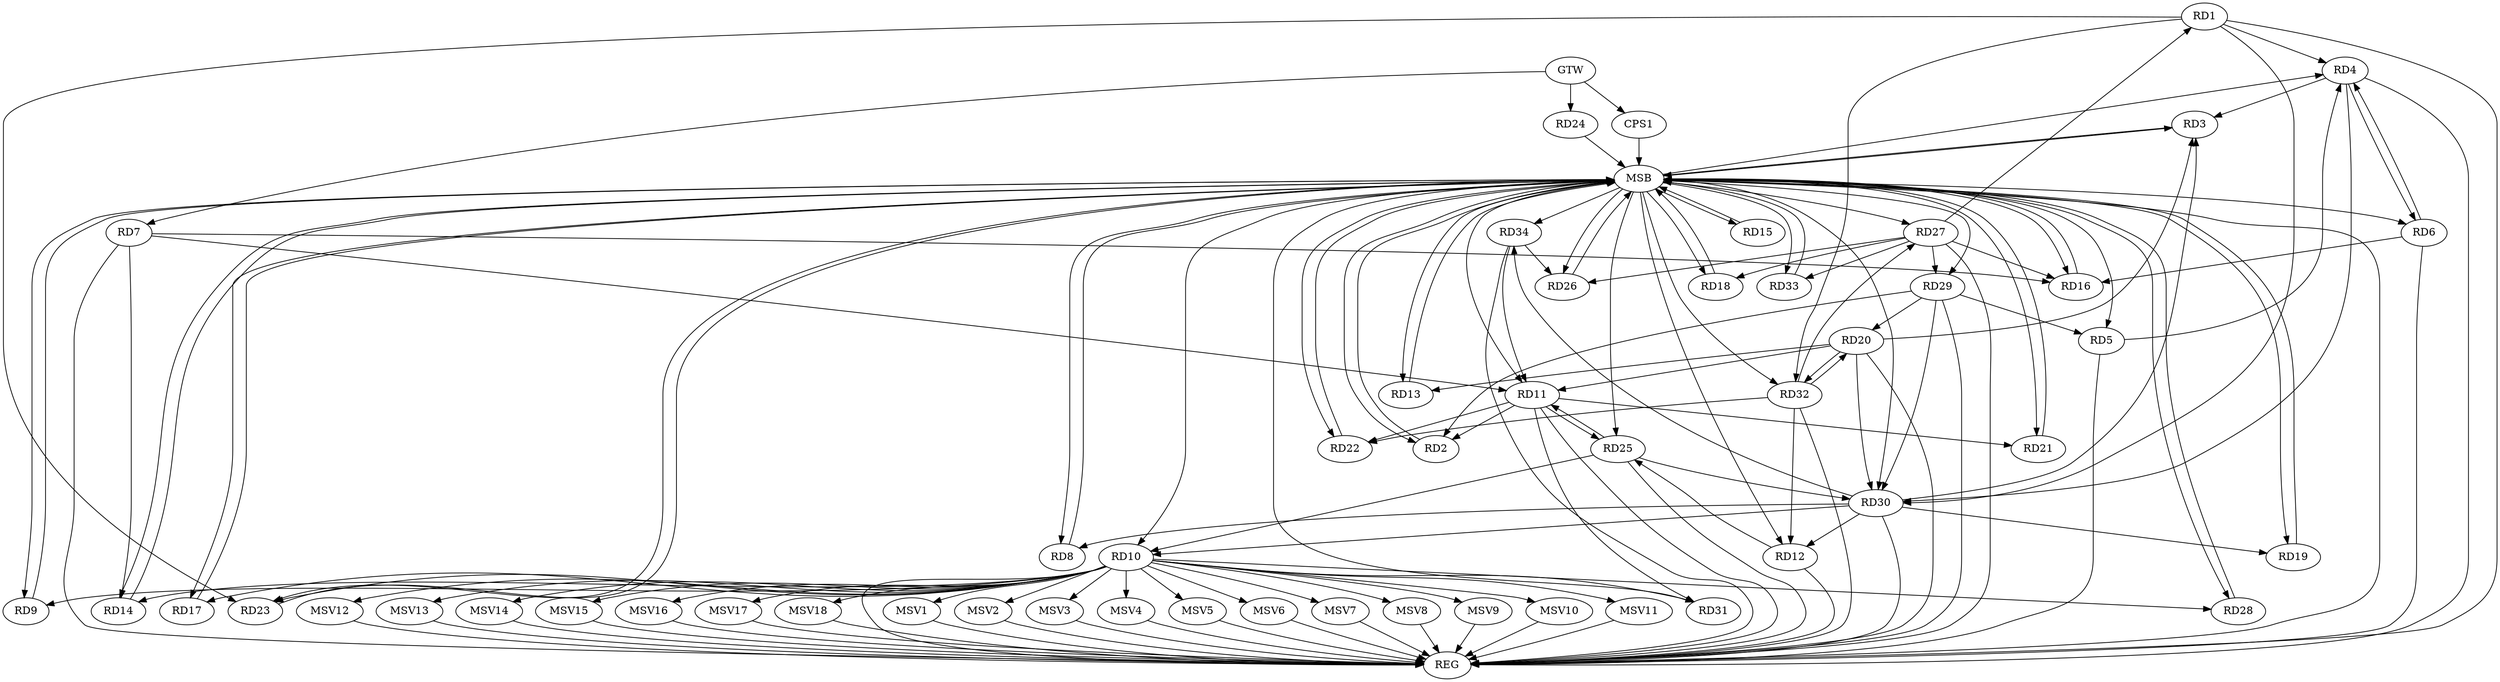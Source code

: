 strict digraph G {
  RD1 [ label="RD1" ];
  RD2 [ label="RD2" ];
  RD3 [ label="RD3" ];
  RD4 [ label="RD4" ];
  RD5 [ label="RD5" ];
  RD6 [ label="RD6" ];
  RD7 [ label="RD7" ];
  RD8 [ label="RD8" ];
  RD9 [ label="RD9" ];
  RD10 [ label="RD10" ];
  RD11 [ label="RD11" ];
  RD12 [ label="RD12" ];
  RD13 [ label="RD13" ];
  RD14 [ label="RD14" ];
  RD15 [ label="RD15" ];
  RD16 [ label="RD16" ];
  RD17 [ label="RD17" ];
  RD18 [ label="RD18" ];
  RD19 [ label="RD19" ];
  RD20 [ label="RD20" ];
  RD21 [ label="RD21" ];
  RD22 [ label="RD22" ];
  RD23 [ label="RD23" ];
  RD24 [ label="RD24" ];
  RD25 [ label="RD25" ];
  RD26 [ label="RD26" ];
  RD27 [ label="RD27" ];
  RD28 [ label="RD28" ];
  RD29 [ label="RD29" ];
  RD30 [ label="RD30" ];
  RD31 [ label="RD31" ];
  RD32 [ label="RD32" ];
  RD33 [ label="RD33" ];
  RD34 [ label="RD34" ];
  CPS1 [ label="CPS1" ];
  GTW [ label="GTW" ];
  REG [ label="REG" ];
  MSB [ label="MSB" ];
  MSV1 [ label="MSV1" ];
  MSV2 [ label="MSV2" ];
  MSV3 [ label="MSV3" ];
  MSV4 [ label="MSV4" ];
  MSV5 [ label="MSV5" ];
  MSV6 [ label="MSV6" ];
  MSV7 [ label="MSV7" ];
  MSV8 [ label="MSV8" ];
  MSV9 [ label="MSV9" ];
  MSV10 [ label="MSV10" ];
  MSV11 [ label="MSV11" ];
  MSV12 [ label="MSV12" ];
  MSV13 [ label="MSV13" ];
  MSV14 [ label="MSV14" ];
  MSV15 [ label="MSV15" ];
  MSV16 [ label="MSV16" ];
  MSV17 [ label="MSV17" ];
  MSV18 [ label="MSV18" ];
  RD1 -> RD4;
  RD1 -> RD23;
  RD27 -> RD1;
  RD1 -> RD30;
  RD1 -> RD32;
  RD11 -> RD2;
  RD29 -> RD2;
  RD4 -> RD3;
  RD20 -> RD3;
  RD30 -> RD3;
  RD5 -> RD4;
  RD4 -> RD6;
  RD6 -> RD4;
  RD4 -> RD30;
  RD29 -> RD5;
  RD6 -> RD16;
  RD7 -> RD11;
  RD7 -> RD14;
  RD7 -> RD16;
  RD30 -> RD8;
  RD10 -> RD9;
  RD10 -> RD14;
  RD10 -> RD17;
  RD10 -> RD23;
  RD25 -> RD10;
  RD10 -> RD28;
  RD30 -> RD10;
  RD10 -> RD31;
  RD20 -> RD11;
  RD11 -> RD21;
  RD11 -> RD22;
  RD11 -> RD25;
  RD25 -> RD11;
  RD11 -> RD31;
  RD34 -> RD11;
  RD12 -> RD25;
  RD30 -> RD12;
  RD32 -> RD12;
  RD20 -> RD13;
  RD27 -> RD16;
  RD27 -> RD18;
  RD30 -> RD19;
  RD29 -> RD20;
  RD20 -> RD30;
  RD20 -> RD32;
  RD32 -> RD20;
  RD32 -> RD22;
  RD25 -> RD30;
  RD27 -> RD26;
  RD34 -> RD26;
  RD27 -> RD29;
  RD32 -> RD27;
  RD27 -> RD33;
  RD29 -> RD30;
  RD30 -> RD34;
  GTW -> RD7;
  GTW -> RD24;
  GTW -> CPS1;
  RD1 -> REG;
  RD4 -> REG;
  RD5 -> REG;
  RD6 -> REG;
  RD7 -> REG;
  RD10 -> REG;
  RD11 -> REG;
  RD12 -> REG;
  RD20 -> REG;
  RD25 -> REG;
  RD27 -> REG;
  RD29 -> REG;
  RD30 -> REG;
  RD32 -> REG;
  RD34 -> REG;
  RD2 -> MSB;
  MSB -> RD6;
  MSB -> REG;
  RD3 -> MSB;
  MSB -> RD14;
  MSB -> RD22;
  MSB -> RD28;
  MSB -> RD30;
  RD8 -> MSB;
  MSB -> RD9;
  MSB -> RD10;
  MSB -> RD15;
  MSB -> RD25;
  MSB -> RD33;
  RD9 -> MSB;
  MSB -> RD11;
  MSB -> RD23;
  MSB -> RD34;
  RD13 -> MSB;
  RD14 -> MSB;
  MSB -> RD29;
  MSB -> RD32;
  RD15 -> MSB;
  RD16 -> MSB;
  MSB -> RD17;
  MSB -> RD26;
  RD17 -> MSB;
  MSB -> RD18;
  RD18 -> MSB;
  RD19 -> MSB;
  MSB -> RD2;
  RD21 -> MSB;
  MSB -> RD8;
  MSB -> RD13;
  MSB -> RD16;
  MSB -> RD27;
  RD22 -> MSB;
  MSB -> RD3;
  MSB -> RD12;
  MSB -> RD19;
  MSB -> RD21;
  RD23 -> MSB;
  MSB -> RD4;
  RD24 -> MSB;
  RD26 -> MSB;
  RD28 -> MSB;
  RD31 -> MSB;
  RD33 -> MSB;
  CPS1 -> MSB;
  MSB -> RD5;
  RD10 -> MSV1;
  RD10 -> MSV2;
  RD10 -> MSV3;
  MSV1 -> REG;
  MSV2 -> REG;
  MSV3 -> REG;
  RD10 -> MSV4;
  RD10 -> MSV5;
  RD10 -> MSV6;
  RD10 -> MSV7;
  MSV4 -> REG;
  MSV5 -> REG;
  MSV6 -> REG;
  MSV7 -> REG;
  RD10 -> MSV8;
  MSV8 -> REG;
  RD10 -> MSV9;
  MSV9 -> REG;
  RD10 -> MSV10;
  RD10 -> MSV11;
  MSV10 -> REG;
  MSV11 -> REG;
  RD10 -> MSV12;
  MSV12 -> REG;
  RD10 -> MSV13;
  MSV13 -> REG;
  RD10 -> MSV14;
  RD10 -> MSV15;
  RD10 -> MSV16;
  MSV14 -> REG;
  MSV15 -> REG;
  MSV16 -> REG;
  RD10 -> MSV17;
  RD10 -> MSV18;
  MSV17 -> REG;
  MSV18 -> REG;
}
